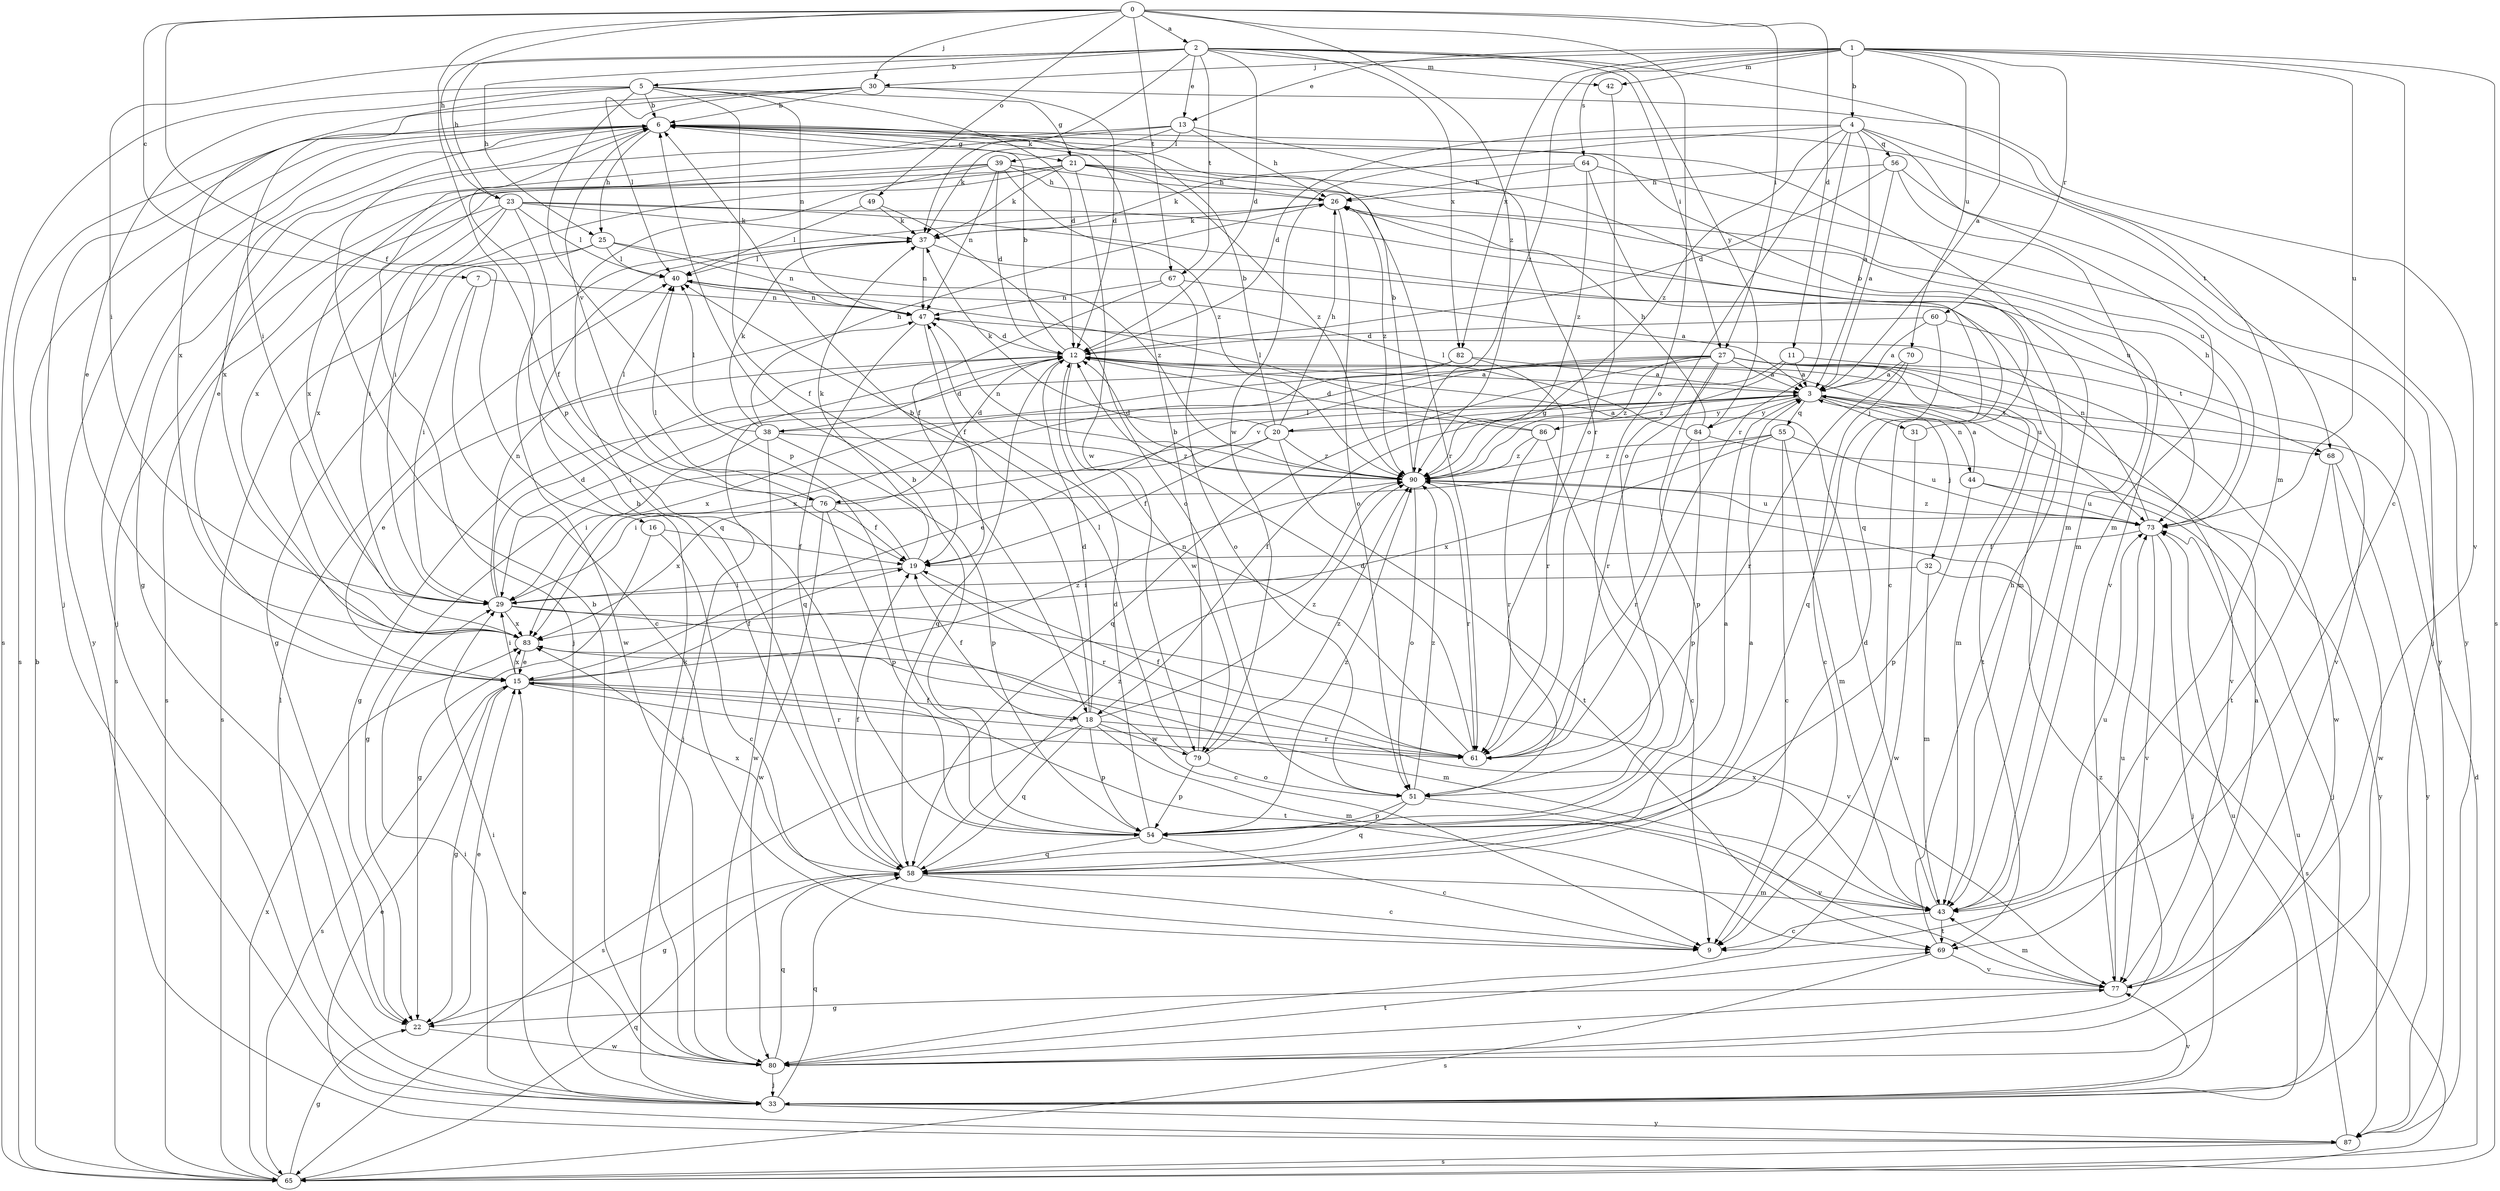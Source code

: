 strict digraph  {
0;
1;
2;
3;
4;
5;
6;
7;
9;
11;
12;
13;
15;
16;
18;
19;
20;
21;
22;
23;
25;
26;
27;
29;
30;
31;
32;
33;
37;
38;
39;
40;
42;
43;
44;
47;
49;
51;
54;
55;
56;
58;
60;
61;
64;
65;
67;
68;
69;
70;
73;
76;
77;
79;
80;
82;
83;
84;
86;
87;
90;
0 -> 2  [label=a];
0 -> 7  [label=c];
0 -> 11  [label=d];
0 -> 16  [label=f];
0 -> 23  [label=h];
0 -> 27  [label=i];
0 -> 30  [label=j];
0 -> 49  [label=o];
0 -> 51  [label=o];
0 -> 54  [label=p];
0 -> 67  [label=t];
0 -> 90  [label=z];
1 -> 3  [label=a];
1 -> 4  [label=b];
1 -> 9  [label=c];
1 -> 13  [label=e];
1 -> 30  [label=j];
1 -> 42  [label=m];
1 -> 60  [label=r];
1 -> 64  [label=s];
1 -> 65  [label=s];
1 -> 70  [label=u];
1 -> 73  [label=u];
1 -> 82  [label=x];
1 -> 90  [label=z];
2 -> 5  [label=b];
2 -> 12  [label=d];
2 -> 13  [label=e];
2 -> 23  [label=h];
2 -> 25  [label=h];
2 -> 27  [label=i];
2 -> 29  [label=i];
2 -> 37  [label=k];
2 -> 42  [label=m];
2 -> 43  [label=m];
2 -> 67  [label=t];
2 -> 82  [label=x];
2 -> 84  [label=y];
3 -> 20  [label=g];
3 -> 31  [label=j];
3 -> 32  [label=j];
3 -> 38  [label=l];
3 -> 44  [label=n];
3 -> 55  [label=q];
3 -> 68  [label=t];
3 -> 76  [label=v];
3 -> 84  [label=y];
3 -> 86  [label=y];
4 -> 3  [label=a];
4 -> 12  [label=d];
4 -> 43  [label=m];
4 -> 51  [label=o];
4 -> 56  [label=q];
4 -> 61  [label=r];
4 -> 79  [label=w];
4 -> 87  [label=y];
4 -> 90  [label=z];
5 -> 6  [label=b];
5 -> 12  [label=d];
5 -> 15  [label=e];
5 -> 18  [label=f];
5 -> 21  [label=g];
5 -> 47  [label=n];
5 -> 54  [label=p];
5 -> 65  [label=s];
5 -> 83  [label=x];
6 -> 21  [label=g];
6 -> 25  [label=h];
6 -> 33  [label=j];
6 -> 43  [label=m];
6 -> 65  [label=s];
6 -> 68  [label=t];
6 -> 76  [label=v];
6 -> 83  [label=x];
6 -> 87  [label=y];
7 -> 9  [label=c];
7 -> 29  [label=i];
7 -> 47  [label=n];
11 -> 3  [label=a];
11 -> 18  [label=f];
11 -> 68  [label=t];
11 -> 90  [label=z];
12 -> 3  [label=a];
12 -> 6  [label=b];
12 -> 15  [label=e];
12 -> 33  [label=j];
12 -> 58  [label=q];
12 -> 73  [label=u];
12 -> 79  [label=w];
13 -> 15  [label=e];
13 -> 22  [label=g];
13 -> 26  [label=h];
13 -> 37  [label=k];
13 -> 39  [label=l];
13 -> 61  [label=r];
15 -> 18  [label=f];
15 -> 19  [label=f];
15 -> 22  [label=g];
15 -> 29  [label=i];
15 -> 61  [label=r];
15 -> 65  [label=s];
15 -> 69  [label=t];
15 -> 83  [label=x];
15 -> 90  [label=z];
16 -> 9  [label=c];
16 -> 19  [label=f];
16 -> 22  [label=g];
18 -> 6  [label=b];
18 -> 12  [label=d];
18 -> 19  [label=f];
18 -> 43  [label=m];
18 -> 54  [label=p];
18 -> 58  [label=q];
18 -> 61  [label=r];
18 -> 65  [label=s];
18 -> 79  [label=w];
18 -> 90  [label=z];
19 -> 29  [label=i];
19 -> 37  [label=k];
19 -> 40  [label=l];
19 -> 61  [label=r];
20 -> 3  [label=a];
20 -> 6  [label=b];
20 -> 19  [label=f];
20 -> 22  [label=g];
20 -> 26  [label=h];
20 -> 37  [label=k];
20 -> 69  [label=t];
20 -> 90  [label=z];
21 -> 26  [label=h];
21 -> 29  [label=i];
21 -> 37  [label=k];
21 -> 61  [label=r];
21 -> 65  [label=s];
21 -> 77  [label=v];
21 -> 79  [label=w];
21 -> 83  [label=x];
21 -> 90  [label=z];
22 -> 15  [label=e];
22 -> 80  [label=w];
23 -> 9  [label=c];
23 -> 19  [label=f];
23 -> 29  [label=i];
23 -> 37  [label=k];
23 -> 40  [label=l];
23 -> 65  [label=s];
23 -> 73  [label=u];
23 -> 83  [label=x];
25 -> 22  [label=g];
25 -> 40  [label=l];
25 -> 47  [label=n];
25 -> 65  [label=s];
25 -> 90  [label=z];
26 -> 37  [label=k];
26 -> 51  [label=o];
26 -> 80  [label=w];
26 -> 90  [label=z];
27 -> 3  [label=a];
27 -> 15  [label=e];
27 -> 29  [label=i];
27 -> 43  [label=m];
27 -> 54  [label=p];
27 -> 58  [label=q];
27 -> 61  [label=r];
27 -> 69  [label=t];
27 -> 77  [label=v];
27 -> 80  [label=w];
27 -> 83  [label=x];
27 -> 90  [label=z];
29 -> 9  [label=c];
29 -> 12  [label=d];
29 -> 47  [label=n];
29 -> 77  [label=v];
29 -> 83  [label=x];
30 -> 6  [label=b];
30 -> 12  [label=d];
30 -> 29  [label=i];
30 -> 33  [label=j];
30 -> 40  [label=l];
30 -> 77  [label=v];
31 -> 6  [label=b];
31 -> 80  [label=w];
32 -> 29  [label=i];
32 -> 43  [label=m];
32 -> 65  [label=s];
33 -> 15  [label=e];
33 -> 29  [label=i];
33 -> 40  [label=l];
33 -> 58  [label=q];
33 -> 73  [label=u];
33 -> 77  [label=v];
33 -> 87  [label=y];
37 -> 40  [label=l];
37 -> 43  [label=m];
37 -> 47  [label=n];
38 -> 12  [label=d];
38 -> 26  [label=h];
38 -> 29  [label=i];
38 -> 37  [label=k];
38 -> 40  [label=l];
38 -> 54  [label=p];
38 -> 80  [label=w];
38 -> 90  [label=z];
39 -> 12  [label=d];
39 -> 26  [label=h];
39 -> 33  [label=j];
39 -> 47  [label=n];
39 -> 58  [label=q];
39 -> 73  [label=u];
39 -> 83  [label=x];
39 -> 90  [label=z];
40 -> 47  [label=n];
42 -> 51  [label=o];
43 -> 9  [label=c];
43 -> 12  [label=d];
43 -> 69  [label=t];
43 -> 73  [label=u];
43 -> 83  [label=x];
44 -> 3  [label=a];
44 -> 33  [label=j];
44 -> 54  [label=p];
44 -> 73  [label=u];
47 -> 12  [label=d];
47 -> 19  [label=f];
47 -> 58  [label=q];
49 -> 37  [label=k];
49 -> 40  [label=l];
49 -> 51  [label=o];
51 -> 54  [label=p];
51 -> 58  [label=q];
51 -> 77  [label=v];
51 -> 90  [label=z];
54 -> 3  [label=a];
54 -> 6  [label=b];
54 -> 9  [label=c];
54 -> 12  [label=d];
54 -> 58  [label=q];
54 -> 90  [label=z];
55 -> 9  [label=c];
55 -> 29  [label=i];
55 -> 43  [label=m];
55 -> 73  [label=u];
55 -> 83  [label=x];
55 -> 90  [label=z];
56 -> 3  [label=a];
56 -> 12  [label=d];
56 -> 26  [label=h];
56 -> 33  [label=j];
56 -> 43  [label=m];
58 -> 3  [label=a];
58 -> 6  [label=b];
58 -> 9  [label=c];
58 -> 19  [label=f];
58 -> 22  [label=g];
58 -> 43  [label=m];
58 -> 83  [label=x];
58 -> 90  [label=z];
60 -> 3  [label=a];
60 -> 12  [label=d];
60 -> 58  [label=q];
60 -> 77  [label=v];
61 -> 12  [label=d];
61 -> 15  [label=e];
61 -> 19  [label=f];
61 -> 47  [label=n];
64 -> 26  [label=h];
64 -> 37  [label=k];
64 -> 58  [label=q];
64 -> 87  [label=y];
64 -> 90  [label=z];
65 -> 6  [label=b];
65 -> 12  [label=d];
65 -> 22  [label=g];
65 -> 58  [label=q];
65 -> 83  [label=x];
67 -> 3  [label=a];
67 -> 19  [label=f];
67 -> 47  [label=n];
67 -> 51  [label=o];
68 -> 69  [label=t];
68 -> 80  [label=w];
68 -> 87  [label=y];
69 -> 26  [label=h];
69 -> 65  [label=s];
69 -> 77  [label=v];
70 -> 3  [label=a];
70 -> 9  [label=c];
70 -> 61  [label=r];
73 -> 19  [label=f];
73 -> 26  [label=h];
73 -> 33  [label=j];
73 -> 47  [label=n];
73 -> 77  [label=v];
73 -> 90  [label=z];
76 -> 12  [label=d];
76 -> 19  [label=f];
76 -> 40  [label=l];
76 -> 54  [label=p];
76 -> 80  [label=w];
76 -> 83  [label=x];
77 -> 3  [label=a];
77 -> 22  [label=g];
77 -> 43  [label=m];
77 -> 73  [label=u];
79 -> 6  [label=b];
79 -> 40  [label=l];
79 -> 51  [label=o];
79 -> 54  [label=p];
79 -> 90  [label=z];
80 -> 6  [label=b];
80 -> 29  [label=i];
80 -> 33  [label=j];
80 -> 37  [label=k];
80 -> 58  [label=q];
80 -> 69  [label=t];
80 -> 77  [label=v];
80 -> 90  [label=z];
82 -> 3  [label=a];
82 -> 22  [label=g];
82 -> 61  [label=r];
82 -> 83  [label=x];
83 -> 15  [label=e];
83 -> 43  [label=m];
84 -> 26  [label=h];
84 -> 40  [label=l];
84 -> 54  [label=p];
84 -> 61  [label=r];
84 -> 87  [label=y];
86 -> 9  [label=c];
86 -> 12  [label=d];
86 -> 40  [label=l];
86 -> 61  [label=r];
86 -> 90  [label=z];
87 -> 15  [label=e];
87 -> 65  [label=s];
87 -> 73  [label=u];
90 -> 6  [label=b];
90 -> 12  [label=d];
90 -> 47  [label=n];
90 -> 51  [label=o];
90 -> 61  [label=r];
90 -> 73  [label=u];
}
